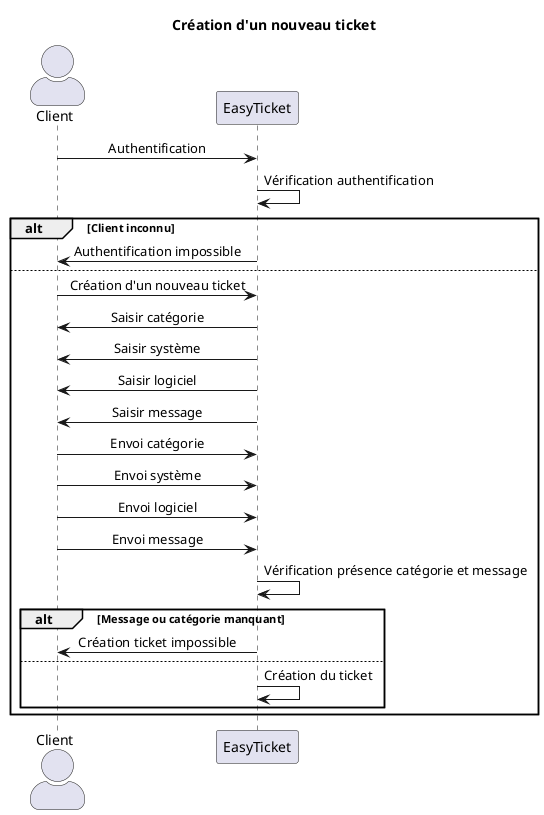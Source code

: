 @startuml

title Création d'un nouveau ticket
skinparam sequenceMessageAlign center
skinparam ActorStyle awesome

actor Client as c
participant EasyTicket as t
c -> t: Authentification
t -> t: Vérification authentification

alt Client inconnu
	t -> c: Authentification impossible
else
	c -> t: Création d'un nouveau ticket
	c <- t: Saisir catégorie
    c <- t: Saisir système
    c <- t: Saisir logiciel
    c <- t: Saisir message
    
    t <- c: Envoi catégorie
    t <- c: Envoi système    
    t <- c: Envoi logiciel
    t <- c: Envoi message
    
    t -> t: Vérification présence catégorie et message

	alt Message ou catégorie manquant
		t -> c: Création ticket impossible
	else
      t -> t: Création du ticket
	end
end

@enduml
